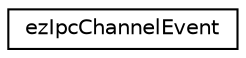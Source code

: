 digraph "Graphical Class Hierarchy"
{
 // LATEX_PDF_SIZE
  edge [fontname="Helvetica",fontsize="10",labelfontname="Helvetica",labelfontsize="10"];
  node [fontname="Helvetica",fontsize="10",shape=record];
  rankdir="LR";
  Node0 [label="ezIpcChannelEvent",height=0.2,width=0.4,color="black", fillcolor="white", style="filled",URL="$d5/dab/structez_ipc_channel_event.htm",tooltip="Event data for ezIpcChannel::m_Events."];
}
